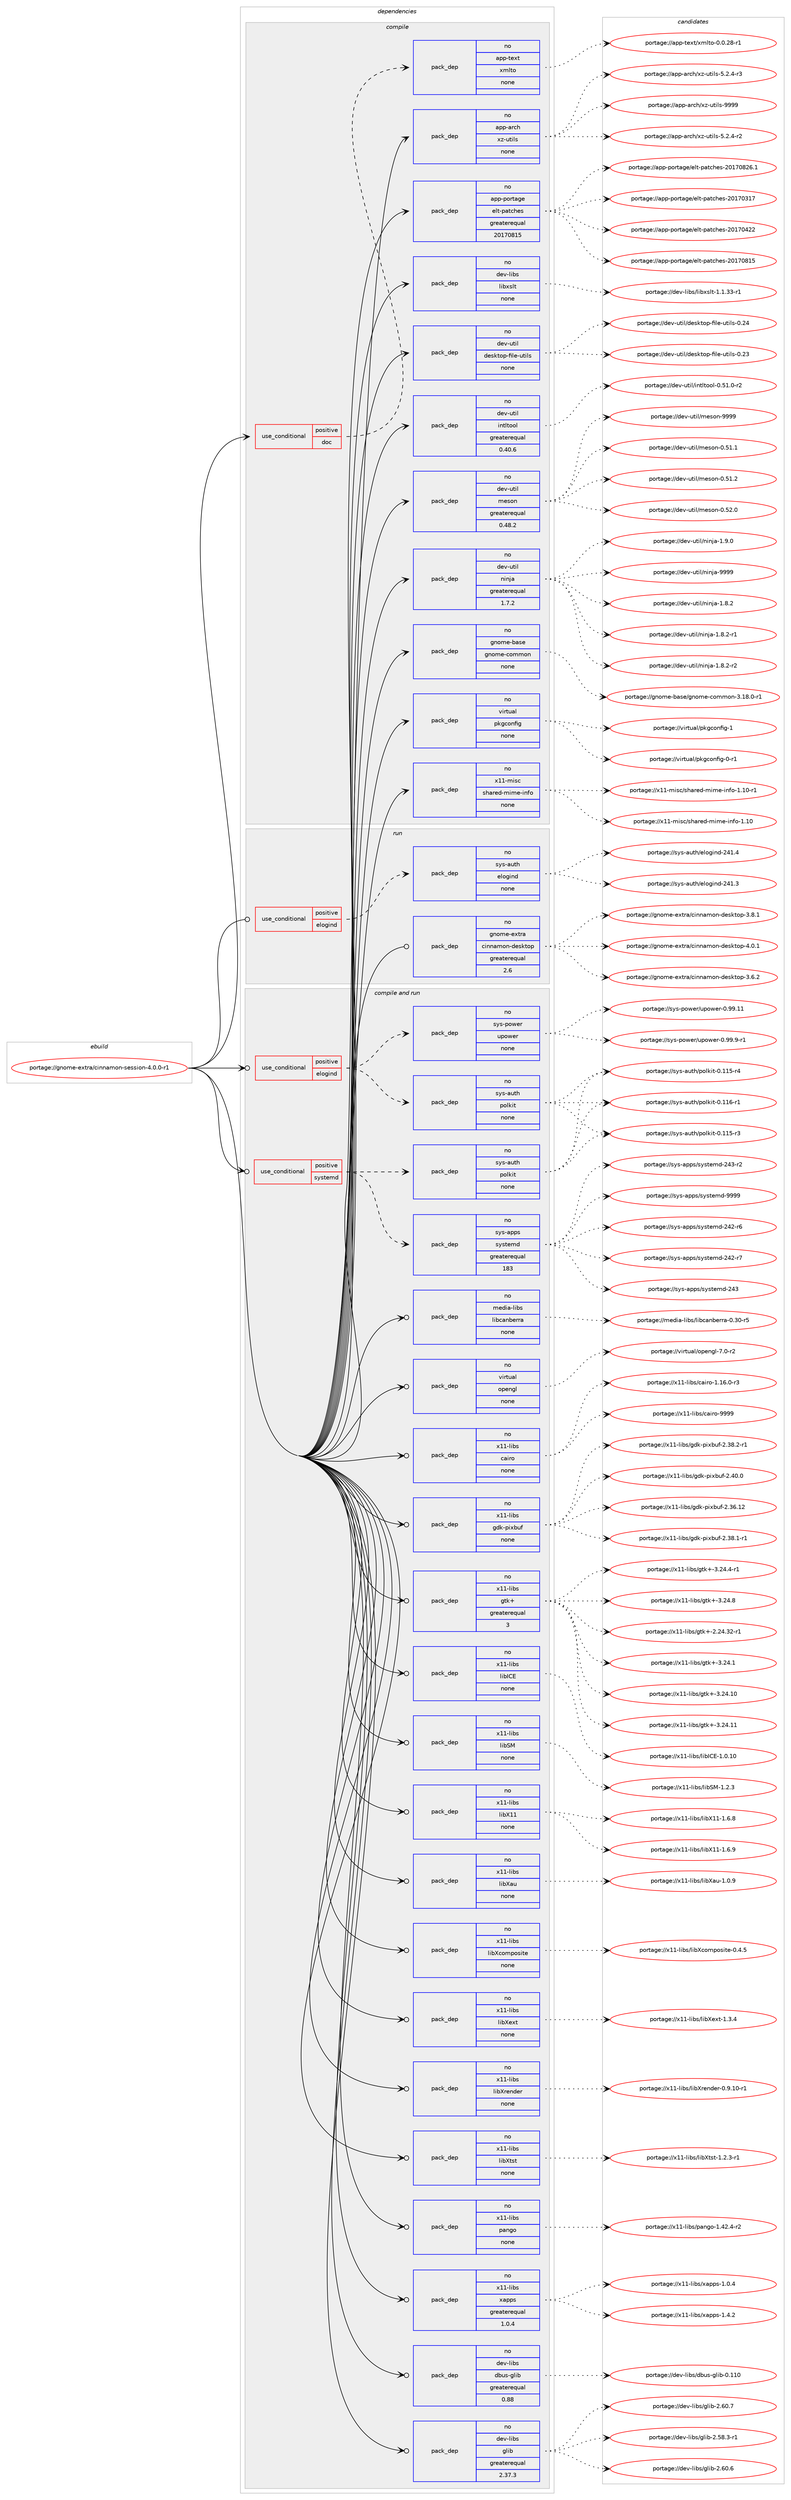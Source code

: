 digraph prolog {

# *************
# Graph options
# *************

newrank=true;
concentrate=true;
compound=true;
graph [rankdir=LR,fontname=Helvetica,fontsize=10,ranksep=1.5];#, ranksep=2.5, nodesep=0.2];
edge  [arrowhead=vee];
node  [fontname=Helvetica,fontsize=10];

# **********
# The ebuild
# **********

subgraph cluster_leftcol {
color=gray;
rank=same;
label=<<i>ebuild</i>>;
id [label="portage://gnome-extra/cinnamon-session-4.0.0-r1", color=red, width=4, href="../gnome-extra/cinnamon-session-4.0.0-r1.svg"];
}

# ****************
# The dependencies
# ****************

subgraph cluster_midcol {
color=gray;
label=<<i>dependencies</i>>;
subgraph cluster_compile {
fillcolor="#eeeeee";
style=filled;
label=<<i>compile</i>>;
subgraph cond74356 {
dependency280777 [label=<<TABLE BORDER="0" CELLBORDER="1" CELLSPACING="0" CELLPADDING="4"><TR><TD ROWSPAN="3" CELLPADDING="10">use_conditional</TD></TR><TR><TD>positive</TD></TR><TR><TD>doc</TD></TR></TABLE>>, shape=none, color=red];
subgraph pack202318 {
dependency280778 [label=<<TABLE BORDER="0" CELLBORDER="1" CELLSPACING="0" CELLPADDING="4" WIDTH="220"><TR><TD ROWSPAN="6" CELLPADDING="30">pack_dep</TD></TR><TR><TD WIDTH="110">no</TD></TR><TR><TD>app-text</TD></TR><TR><TD>xmlto</TD></TR><TR><TD>none</TD></TR><TR><TD></TD></TR></TABLE>>, shape=none, color=blue];
}
dependency280777:e -> dependency280778:w [weight=20,style="dashed",arrowhead="vee"];
}
id:e -> dependency280777:w [weight=20,style="solid",arrowhead="vee"];
subgraph pack202319 {
dependency280779 [label=<<TABLE BORDER="0" CELLBORDER="1" CELLSPACING="0" CELLPADDING="4" WIDTH="220"><TR><TD ROWSPAN="6" CELLPADDING="30">pack_dep</TD></TR><TR><TD WIDTH="110">no</TD></TR><TR><TD>app-arch</TD></TR><TR><TD>xz-utils</TD></TR><TR><TD>none</TD></TR><TR><TD></TD></TR></TABLE>>, shape=none, color=blue];
}
id:e -> dependency280779:w [weight=20,style="solid",arrowhead="vee"];
subgraph pack202320 {
dependency280780 [label=<<TABLE BORDER="0" CELLBORDER="1" CELLSPACING="0" CELLPADDING="4" WIDTH="220"><TR><TD ROWSPAN="6" CELLPADDING="30">pack_dep</TD></TR><TR><TD WIDTH="110">no</TD></TR><TR><TD>app-portage</TD></TR><TR><TD>elt-patches</TD></TR><TR><TD>greaterequal</TD></TR><TR><TD>20170815</TD></TR></TABLE>>, shape=none, color=blue];
}
id:e -> dependency280780:w [weight=20,style="solid",arrowhead="vee"];
subgraph pack202321 {
dependency280781 [label=<<TABLE BORDER="0" CELLBORDER="1" CELLSPACING="0" CELLPADDING="4" WIDTH="220"><TR><TD ROWSPAN="6" CELLPADDING="30">pack_dep</TD></TR><TR><TD WIDTH="110">no</TD></TR><TR><TD>dev-libs</TD></TR><TR><TD>libxslt</TD></TR><TR><TD>none</TD></TR><TR><TD></TD></TR></TABLE>>, shape=none, color=blue];
}
id:e -> dependency280781:w [weight=20,style="solid",arrowhead="vee"];
subgraph pack202322 {
dependency280782 [label=<<TABLE BORDER="0" CELLBORDER="1" CELLSPACING="0" CELLPADDING="4" WIDTH="220"><TR><TD ROWSPAN="6" CELLPADDING="30">pack_dep</TD></TR><TR><TD WIDTH="110">no</TD></TR><TR><TD>dev-util</TD></TR><TR><TD>desktop-file-utils</TD></TR><TR><TD>none</TD></TR><TR><TD></TD></TR></TABLE>>, shape=none, color=blue];
}
id:e -> dependency280782:w [weight=20,style="solid",arrowhead="vee"];
subgraph pack202323 {
dependency280783 [label=<<TABLE BORDER="0" CELLBORDER="1" CELLSPACING="0" CELLPADDING="4" WIDTH="220"><TR><TD ROWSPAN="6" CELLPADDING="30">pack_dep</TD></TR><TR><TD WIDTH="110">no</TD></TR><TR><TD>dev-util</TD></TR><TR><TD>intltool</TD></TR><TR><TD>greaterequal</TD></TR><TR><TD>0.40.6</TD></TR></TABLE>>, shape=none, color=blue];
}
id:e -> dependency280783:w [weight=20,style="solid",arrowhead="vee"];
subgraph pack202324 {
dependency280784 [label=<<TABLE BORDER="0" CELLBORDER="1" CELLSPACING="0" CELLPADDING="4" WIDTH="220"><TR><TD ROWSPAN="6" CELLPADDING="30">pack_dep</TD></TR><TR><TD WIDTH="110">no</TD></TR><TR><TD>dev-util</TD></TR><TR><TD>meson</TD></TR><TR><TD>greaterequal</TD></TR><TR><TD>0.48.2</TD></TR></TABLE>>, shape=none, color=blue];
}
id:e -> dependency280784:w [weight=20,style="solid",arrowhead="vee"];
subgraph pack202325 {
dependency280785 [label=<<TABLE BORDER="0" CELLBORDER="1" CELLSPACING="0" CELLPADDING="4" WIDTH="220"><TR><TD ROWSPAN="6" CELLPADDING="30">pack_dep</TD></TR><TR><TD WIDTH="110">no</TD></TR><TR><TD>dev-util</TD></TR><TR><TD>ninja</TD></TR><TR><TD>greaterequal</TD></TR><TR><TD>1.7.2</TD></TR></TABLE>>, shape=none, color=blue];
}
id:e -> dependency280785:w [weight=20,style="solid",arrowhead="vee"];
subgraph pack202326 {
dependency280786 [label=<<TABLE BORDER="0" CELLBORDER="1" CELLSPACING="0" CELLPADDING="4" WIDTH="220"><TR><TD ROWSPAN="6" CELLPADDING="30">pack_dep</TD></TR><TR><TD WIDTH="110">no</TD></TR><TR><TD>gnome-base</TD></TR><TR><TD>gnome-common</TD></TR><TR><TD>none</TD></TR><TR><TD></TD></TR></TABLE>>, shape=none, color=blue];
}
id:e -> dependency280786:w [weight=20,style="solid",arrowhead="vee"];
subgraph pack202327 {
dependency280787 [label=<<TABLE BORDER="0" CELLBORDER="1" CELLSPACING="0" CELLPADDING="4" WIDTH="220"><TR><TD ROWSPAN="6" CELLPADDING="30">pack_dep</TD></TR><TR><TD WIDTH="110">no</TD></TR><TR><TD>virtual</TD></TR><TR><TD>pkgconfig</TD></TR><TR><TD>none</TD></TR><TR><TD></TD></TR></TABLE>>, shape=none, color=blue];
}
id:e -> dependency280787:w [weight=20,style="solid",arrowhead="vee"];
subgraph pack202328 {
dependency280788 [label=<<TABLE BORDER="0" CELLBORDER="1" CELLSPACING="0" CELLPADDING="4" WIDTH="220"><TR><TD ROWSPAN="6" CELLPADDING="30">pack_dep</TD></TR><TR><TD WIDTH="110">no</TD></TR><TR><TD>x11-misc</TD></TR><TR><TD>shared-mime-info</TD></TR><TR><TD>none</TD></TR><TR><TD></TD></TR></TABLE>>, shape=none, color=blue];
}
id:e -> dependency280788:w [weight=20,style="solid",arrowhead="vee"];
}
subgraph cluster_compileandrun {
fillcolor="#eeeeee";
style=filled;
label=<<i>compile and run</i>>;
subgraph cond74357 {
dependency280789 [label=<<TABLE BORDER="0" CELLBORDER="1" CELLSPACING="0" CELLPADDING="4"><TR><TD ROWSPAN="3" CELLPADDING="10">use_conditional</TD></TR><TR><TD>positive</TD></TR><TR><TD>elogind</TD></TR></TABLE>>, shape=none, color=red];
subgraph pack202329 {
dependency280790 [label=<<TABLE BORDER="0" CELLBORDER="1" CELLSPACING="0" CELLPADDING="4" WIDTH="220"><TR><TD ROWSPAN="6" CELLPADDING="30">pack_dep</TD></TR><TR><TD WIDTH="110">no</TD></TR><TR><TD>sys-power</TD></TR><TR><TD>upower</TD></TR><TR><TD>none</TD></TR><TR><TD></TD></TR></TABLE>>, shape=none, color=blue];
}
dependency280789:e -> dependency280790:w [weight=20,style="dashed",arrowhead="vee"];
subgraph pack202330 {
dependency280791 [label=<<TABLE BORDER="0" CELLBORDER="1" CELLSPACING="0" CELLPADDING="4" WIDTH="220"><TR><TD ROWSPAN="6" CELLPADDING="30">pack_dep</TD></TR><TR><TD WIDTH="110">no</TD></TR><TR><TD>sys-auth</TD></TR><TR><TD>polkit</TD></TR><TR><TD>none</TD></TR><TR><TD></TD></TR></TABLE>>, shape=none, color=blue];
}
dependency280789:e -> dependency280791:w [weight=20,style="dashed",arrowhead="vee"];
}
id:e -> dependency280789:w [weight=20,style="solid",arrowhead="odotvee"];
subgraph cond74358 {
dependency280792 [label=<<TABLE BORDER="0" CELLBORDER="1" CELLSPACING="0" CELLPADDING="4"><TR><TD ROWSPAN="3" CELLPADDING="10">use_conditional</TD></TR><TR><TD>positive</TD></TR><TR><TD>systemd</TD></TR></TABLE>>, shape=none, color=red];
subgraph pack202331 {
dependency280793 [label=<<TABLE BORDER="0" CELLBORDER="1" CELLSPACING="0" CELLPADDING="4" WIDTH="220"><TR><TD ROWSPAN="6" CELLPADDING="30">pack_dep</TD></TR><TR><TD WIDTH="110">no</TD></TR><TR><TD>sys-apps</TD></TR><TR><TD>systemd</TD></TR><TR><TD>greaterequal</TD></TR><TR><TD>183</TD></TR></TABLE>>, shape=none, color=blue];
}
dependency280792:e -> dependency280793:w [weight=20,style="dashed",arrowhead="vee"];
subgraph pack202332 {
dependency280794 [label=<<TABLE BORDER="0" CELLBORDER="1" CELLSPACING="0" CELLPADDING="4" WIDTH="220"><TR><TD ROWSPAN="6" CELLPADDING="30">pack_dep</TD></TR><TR><TD WIDTH="110">no</TD></TR><TR><TD>sys-auth</TD></TR><TR><TD>polkit</TD></TR><TR><TD>none</TD></TR><TR><TD></TD></TR></TABLE>>, shape=none, color=blue];
}
dependency280792:e -> dependency280794:w [weight=20,style="dashed",arrowhead="vee"];
}
id:e -> dependency280792:w [weight=20,style="solid",arrowhead="odotvee"];
subgraph pack202333 {
dependency280795 [label=<<TABLE BORDER="0" CELLBORDER="1" CELLSPACING="0" CELLPADDING="4" WIDTH="220"><TR><TD ROWSPAN="6" CELLPADDING="30">pack_dep</TD></TR><TR><TD WIDTH="110">no</TD></TR><TR><TD>dev-libs</TD></TR><TR><TD>dbus-glib</TD></TR><TR><TD>greaterequal</TD></TR><TR><TD>0.88</TD></TR></TABLE>>, shape=none, color=blue];
}
id:e -> dependency280795:w [weight=20,style="solid",arrowhead="odotvee"];
subgraph pack202334 {
dependency280796 [label=<<TABLE BORDER="0" CELLBORDER="1" CELLSPACING="0" CELLPADDING="4" WIDTH="220"><TR><TD ROWSPAN="6" CELLPADDING="30">pack_dep</TD></TR><TR><TD WIDTH="110">no</TD></TR><TR><TD>dev-libs</TD></TR><TR><TD>glib</TD></TR><TR><TD>greaterequal</TD></TR><TR><TD>2.37.3</TD></TR></TABLE>>, shape=none, color=blue];
}
id:e -> dependency280796:w [weight=20,style="solid",arrowhead="odotvee"];
subgraph pack202335 {
dependency280797 [label=<<TABLE BORDER="0" CELLBORDER="1" CELLSPACING="0" CELLPADDING="4" WIDTH="220"><TR><TD ROWSPAN="6" CELLPADDING="30">pack_dep</TD></TR><TR><TD WIDTH="110">no</TD></TR><TR><TD>media-libs</TD></TR><TR><TD>libcanberra</TD></TR><TR><TD>none</TD></TR><TR><TD></TD></TR></TABLE>>, shape=none, color=blue];
}
id:e -> dependency280797:w [weight=20,style="solid",arrowhead="odotvee"];
subgraph pack202336 {
dependency280798 [label=<<TABLE BORDER="0" CELLBORDER="1" CELLSPACING="0" CELLPADDING="4" WIDTH="220"><TR><TD ROWSPAN="6" CELLPADDING="30">pack_dep</TD></TR><TR><TD WIDTH="110">no</TD></TR><TR><TD>virtual</TD></TR><TR><TD>opengl</TD></TR><TR><TD>none</TD></TR><TR><TD></TD></TR></TABLE>>, shape=none, color=blue];
}
id:e -> dependency280798:w [weight=20,style="solid",arrowhead="odotvee"];
subgraph pack202337 {
dependency280799 [label=<<TABLE BORDER="0" CELLBORDER="1" CELLSPACING="0" CELLPADDING="4" WIDTH="220"><TR><TD ROWSPAN="6" CELLPADDING="30">pack_dep</TD></TR><TR><TD WIDTH="110">no</TD></TR><TR><TD>x11-libs</TD></TR><TR><TD>cairo</TD></TR><TR><TD>none</TD></TR><TR><TD></TD></TR></TABLE>>, shape=none, color=blue];
}
id:e -> dependency280799:w [weight=20,style="solid",arrowhead="odotvee"];
subgraph pack202338 {
dependency280800 [label=<<TABLE BORDER="0" CELLBORDER="1" CELLSPACING="0" CELLPADDING="4" WIDTH="220"><TR><TD ROWSPAN="6" CELLPADDING="30">pack_dep</TD></TR><TR><TD WIDTH="110">no</TD></TR><TR><TD>x11-libs</TD></TR><TR><TD>gdk-pixbuf</TD></TR><TR><TD>none</TD></TR><TR><TD></TD></TR></TABLE>>, shape=none, color=blue];
}
id:e -> dependency280800:w [weight=20,style="solid",arrowhead="odotvee"];
subgraph pack202339 {
dependency280801 [label=<<TABLE BORDER="0" CELLBORDER="1" CELLSPACING="0" CELLPADDING="4" WIDTH="220"><TR><TD ROWSPAN="6" CELLPADDING="30">pack_dep</TD></TR><TR><TD WIDTH="110">no</TD></TR><TR><TD>x11-libs</TD></TR><TR><TD>gtk+</TD></TR><TR><TD>greaterequal</TD></TR><TR><TD>3</TD></TR></TABLE>>, shape=none, color=blue];
}
id:e -> dependency280801:w [weight=20,style="solid",arrowhead="odotvee"];
subgraph pack202340 {
dependency280802 [label=<<TABLE BORDER="0" CELLBORDER="1" CELLSPACING="0" CELLPADDING="4" WIDTH="220"><TR><TD ROWSPAN="6" CELLPADDING="30">pack_dep</TD></TR><TR><TD WIDTH="110">no</TD></TR><TR><TD>x11-libs</TD></TR><TR><TD>libICE</TD></TR><TR><TD>none</TD></TR><TR><TD></TD></TR></TABLE>>, shape=none, color=blue];
}
id:e -> dependency280802:w [weight=20,style="solid",arrowhead="odotvee"];
subgraph pack202341 {
dependency280803 [label=<<TABLE BORDER="0" CELLBORDER="1" CELLSPACING="0" CELLPADDING="4" WIDTH="220"><TR><TD ROWSPAN="6" CELLPADDING="30">pack_dep</TD></TR><TR><TD WIDTH="110">no</TD></TR><TR><TD>x11-libs</TD></TR><TR><TD>libSM</TD></TR><TR><TD>none</TD></TR><TR><TD></TD></TR></TABLE>>, shape=none, color=blue];
}
id:e -> dependency280803:w [weight=20,style="solid",arrowhead="odotvee"];
subgraph pack202342 {
dependency280804 [label=<<TABLE BORDER="0" CELLBORDER="1" CELLSPACING="0" CELLPADDING="4" WIDTH="220"><TR><TD ROWSPAN="6" CELLPADDING="30">pack_dep</TD></TR><TR><TD WIDTH="110">no</TD></TR><TR><TD>x11-libs</TD></TR><TR><TD>libX11</TD></TR><TR><TD>none</TD></TR><TR><TD></TD></TR></TABLE>>, shape=none, color=blue];
}
id:e -> dependency280804:w [weight=20,style="solid",arrowhead="odotvee"];
subgraph pack202343 {
dependency280805 [label=<<TABLE BORDER="0" CELLBORDER="1" CELLSPACING="0" CELLPADDING="4" WIDTH="220"><TR><TD ROWSPAN="6" CELLPADDING="30">pack_dep</TD></TR><TR><TD WIDTH="110">no</TD></TR><TR><TD>x11-libs</TD></TR><TR><TD>libXau</TD></TR><TR><TD>none</TD></TR><TR><TD></TD></TR></TABLE>>, shape=none, color=blue];
}
id:e -> dependency280805:w [weight=20,style="solid",arrowhead="odotvee"];
subgraph pack202344 {
dependency280806 [label=<<TABLE BORDER="0" CELLBORDER="1" CELLSPACING="0" CELLPADDING="4" WIDTH="220"><TR><TD ROWSPAN="6" CELLPADDING="30">pack_dep</TD></TR><TR><TD WIDTH="110">no</TD></TR><TR><TD>x11-libs</TD></TR><TR><TD>libXcomposite</TD></TR><TR><TD>none</TD></TR><TR><TD></TD></TR></TABLE>>, shape=none, color=blue];
}
id:e -> dependency280806:w [weight=20,style="solid",arrowhead="odotvee"];
subgraph pack202345 {
dependency280807 [label=<<TABLE BORDER="0" CELLBORDER="1" CELLSPACING="0" CELLPADDING="4" WIDTH="220"><TR><TD ROWSPAN="6" CELLPADDING="30">pack_dep</TD></TR><TR><TD WIDTH="110">no</TD></TR><TR><TD>x11-libs</TD></TR><TR><TD>libXext</TD></TR><TR><TD>none</TD></TR><TR><TD></TD></TR></TABLE>>, shape=none, color=blue];
}
id:e -> dependency280807:w [weight=20,style="solid",arrowhead="odotvee"];
subgraph pack202346 {
dependency280808 [label=<<TABLE BORDER="0" CELLBORDER="1" CELLSPACING="0" CELLPADDING="4" WIDTH="220"><TR><TD ROWSPAN="6" CELLPADDING="30">pack_dep</TD></TR><TR><TD WIDTH="110">no</TD></TR><TR><TD>x11-libs</TD></TR><TR><TD>libXrender</TD></TR><TR><TD>none</TD></TR><TR><TD></TD></TR></TABLE>>, shape=none, color=blue];
}
id:e -> dependency280808:w [weight=20,style="solid",arrowhead="odotvee"];
subgraph pack202347 {
dependency280809 [label=<<TABLE BORDER="0" CELLBORDER="1" CELLSPACING="0" CELLPADDING="4" WIDTH="220"><TR><TD ROWSPAN="6" CELLPADDING="30">pack_dep</TD></TR><TR><TD WIDTH="110">no</TD></TR><TR><TD>x11-libs</TD></TR><TR><TD>libXtst</TD></TR><TR><TD>none</TD></TR><TR><TD></TD></TR></TABLE>>, shape=none, color=blue];
}
id:e -> dependency280809:w [weight=20,style="solid",arrowhead="odotvee"];
subgraph pack202348 {
dependency280810 [label=<<TABLE BORDER="0" CELLBORDER="1" CELLSPACING="0" CELLPADDING="4" WIDTH="220"><TR><TD ROWSPAN="6" CELLPADDING="30">pack_dep</TD></TR><TR><TD WIDTH="110">no</TD></TR><TR><TD>x11-libs</TD></TR><TR><TD>pango</TD></TR><TR><TD>none</TD></TR><TR><TD></TD></TR></TABLE>>, shape=none, color=blue];
}
id:e -> dependency280810:w [weight=20,style="solid",arrowhead="odotvee"];
subgraph pack202349 {
dependency280811 [label=<<TABLE BORDER="0" CELLBORDER="1" CELLSPACING="0" CELLPADDING="4" WIDTH="220"><TR><TD ROWSPAN="6" CELLPADDING="30">pack_dep</TD></TR><TR><TD WIDTH="110">no</TD></TR><TR><TD>x11-libs</TD></TR><TR><TD>xapps</TD></TR><TR><TD>greaterequal</TD></TR><TR><TD>1.0.4</TD></TR></TABLE>>, shape=none, color=blue];
}
id:e -> dependency280811:w [weight=20,style="solid",arrowhead="odotvee"];
}
subgraph cluster_run {
fillcolor="#eeeeee";
style=filled;
label=<<i>run</i>>;
subgraph cond74359 {
dependency280812 [label=<<TABLE BORDER="0" CELLBORDER="1" CELLSPACING="0" CELLPADDING="4"><TR><TD ROWSPAN="3" CELLPADDING="10">use_conditional</TD></TR><TR><TD>positive</TD></TR><TR><TD>elogind</TD></TR></TABLE>>, shape=none, color=red];
subgraph pack202350 {
dependency280813 [label=<<TABLE BORDER="0" CELLBORDER="1" CELLSPACING="0" CELLPADDING="4" WIDTH="220"><TR><TD ROWSPAN="6" CELLPADDING="30">pack_dep</TD></TR><TR><TD WIDTH="110">no</TD></TR><TR><TD>sys-auth</TD></TR><TR><TD>elogind</TD></TR><TR><TD>none</TD></TR><TR><TD></TD></TR></TABLE>>, shape=none, color=blue];
}
dependency280812:e -> dependency280813:w [weight=20,style="dashed",arrowhead="vee"];
}
id:e -> dependency280812:w [weight=20,style="solid",arrowhead="odot"];
subgraph pack202351 {
dependency280814 [label=<<TABLE BORDER="0" CELLBORDER="1" CELLSPACING="0" CELLPADDING="4" WIDTH="220"><TR><TD ROWSPAN="6" CELLPADDING="30">pack_dep</TD></TR><TR><TD WIDTH="110">no</TD></TR><TR><TD>gnome-extra</TD></TR><TR><TD>cinnamon-desktop</TD></TR><TR><TD>greaterequal</TD></TR><TR><TD>2.6</TD></TR></TABLE>>, shape=none, color=blue];
}
id:e -> dependency280814:w [weight=20,style="solid",arrowhead="odot"];
}
}

# **************
# The candidates
# **************

subgraph cluster_choices {
rank=same;
color=gray;
label=<<i>candidates</i>>;

subgraph choice202318 {
color=black;
nodesep=1;
choiceportage971121124511610112011647120109108116111454846484650564511449 [label="portage://app-text/xmlto-0.0.28-r1", color=red, width=4,href="../app-text/xmlto-0.0.28-r1.svg"];
dependency280778:e -> choiceportage971121124511610112011647120109108116111454846484650564511449:w [style=dotted,weight="100"];
}
subgraph choice202319 {
color=black;
nodesep=1;
choiceportage9711211245971149910447120122451171161051081154553465046524511450 [label="portage://app-arch/xz-utils-5.2.4-r2", color=red, width=4,href="../app-arch/xz-utils-5.2.4-r2.svg"];
choiceportage9711211245971149910447120122451171161051081154553465046524511451 [label="portage://app-arch/xz-utils-5.2.4-r3", color=red, width=4,href="../app-arch/xz-utils-5.2.4-r3.svg"];
choiceportage9711211245971149910447120122451171161051081154557575757 [label="portage://app-arch/xz-utils-9999", color=red, width=4,href="../app-arch/xz-utils-9999.svg"];
dependency280779:e -> choiceportage9711211245971149910447120122451171161051081154553465046524511450:w [style=dotted,weight="100"];
dependency280779:e -> choiceportage9711211245971149910447120122451171161051081154553465046524511451:w [style=dotted,weight="100"];
dependency280779:e -> choiceportage9711211245971149910447120122451171161051081154557575757:w [style=dotted,weight="100"];
}
subgraph choice202320 {
color=black;
nodesep=1;
choiceportage97112112451121111141169710310147101108116451129711699104101115455048495548514955 [label="portage://app-portage/elt-patches-20170317", color=red, width=4,href="../app-portage/elt-patches-20170317.svg"];
choiceportage97112112451121111141169710310147101108116451129711699104101115455048495548525050 [label="portage://app-portage/elt-patches-20170422", color=red, width=4,href="../app-portage/elt-patches-20170422.svg"];
choiceportage97112112451121111141169710310147101108116451129711699104101115455048495548564953 [label="portage://app-portage/elt-patches-20170815", color=red, width=4,href="../app-portage/elt-patches-20170815.svg"];
choiceportage971121124511211111411697103101471011081164511297116991041011154550484955485650544649 [label="portage://app-portage/elt-patches-20170826.1", color=red, width=4,href="../app-portage/elt-patches-20170826.1.svg"];
dependency280780:e -> choiceportage97112112451121111141169710310147101108116451129711699104101115455048495548514955:w [style=dotted,weight="100"];
dependency280780:e -> choiceportage97112112451121111141169710310147101108116451129711699104101115455048495548525050:w [style=dotted,weight="100"];
dependency280780:e -> choiceportage97112112451121111141169710310147101108116451129711699104101115455048495548564953:w [style=dotted,weight="100"];
dependency280780:e -> choiceportage971121124511211111411697103101471011081164511297116991041011154550484955485650544649:w [style=dotted,weight="100"];
}
subgraph choice202321 {
color=black;
nodesep=1;
choiceportage10010111845108105981154710810598120115108116454946494651514511449 [label="portage://dev-libs/libxslt-1.1.33-r1", color=red, width=4,href="../dev-libs/libxslt-1.1.33-r1.svg"];
dependency280781:e -> choiceportage10010111845108105981154710810598120115108116454946494651514511449:w [style=dotted,weight="100"];
}
subgraph choice202322 {
color=black;
nodesep=1;
choiceportage100101118451171161051084710010111510711611111245102105108101451171161051081154548465051 [label="portage://dev-util/desktop-file-utils-0.23", color=red, width=4,href="../dev-util/desktop-file-utils-0.23.svg"];
choiceportage100101118451171161051084710010111510711611111245102105108101451171161051081154548465052 [label="portage://dev-util/desktop-file-utils-0.24", color=red, width=4,href="../dev-util/desktop-file-utils-0.24.svg"];
dependency280782:e -> choiceportage100101118451171161051084710010111510711611111245102105108101451171161051081154548465051:w [style=dotted,weight="100"];
dependency280782:e -> choiceportage100101118451171161051084710010111510711611111245102105108101451171161051081154548465052:w [style=dotted,weight="100"];
}
subgraph choice202323 {
color=black;
nodesep=1;
choiceportage1001011184511711610510847105110116108116111111108454846534946484511450 [label="portage://dev-util/intltool-0.51.0-r2", color=red, width=4,href="../dev-util/intltool-0.51.0-r2.svg"];
dependency280783:e -> choiceportage1001011184511711610510847105110116108116111111108454846534946484511450:w [style=dotted,weight="100"];
}
subgraph choice202324 {
color=black;
nodesep=1;
choiceportage100101118451171161051084710910111511111045484653494649 [label="portage://dev-util/meson-0.51.1", color=red, width=4,href="../dev-util/meson-0.51.1.svg"];
choiceportage100101118451171161051084710910111511111045484653494650 [label="portage://dev-util/meson-0.51.2", color=red, width=4,href="../dev-util/meson-0.51.2.svg"];
choiceportage100101118451171161051084710910111511111045484653504648 [label="portage://dev-util/meson-0.52.0", color=red, width=4,href="../dev-util/meson-0.52.0.svg"];
choiceportage10010111845117116105108471091011151111104557575757 [label="portage://dev-util/meson-9999", color=red, width=4,href="../dev-util/meson-9999.svg"];
dependency280784:e -> choiceportage100101118451171161051084710910111511111045484653494649:w [style=dotted,weight="100"];
dependency280784:e -> choiceportage100101118451171161051084710910111511111045484653494650:w [style=dotted,weight="100"];
dependency280784:e -> choiceportage100101118451171161051084710910111511111045484653504648:w [style=dotted,weight="100"];
dependency280784:e -> choiceportage10010111845117116105108471091011151111104557575757:w [style=dotted,weight="100"];
}
subgraph choice202325 {
color=black;
nodesep=1;
choiceportage100101118451171161051084711010511010697454946564650 [label="portage://dev-util/ninja-1.8.2", color=red, width=4,href="../dev-util/ninja-1.8.2.svg"];
choiceportage1001011184511711610510847110105110106974549465646504511449 [label="portage://dev-util/ninja-1.8.2-r1", color=red, width=4,href="../dev-util/ninja-1.8.2-r1.svg"];
choiceportage1001011184511711610510847110105110106974549465646504511450 [label="portage://dev-util/ninja-1.8.2-r2", color=red, width=4,href="../dev-util/ninja-1.8.2-r2.svg"];
choiceportage100101118451171161051084711010511010697454946574648 [label="portage://dev-util/ninja-1.9.0", color=red, width=4,href="../dev-util/ninja-1.9.0.svg"];
choiceportage1001011184511711610510847110105110106974557575757 [label="portage://dev-util/ninja-9999", color=red, width=4,href="../dev-util/ninja-9999.svg"];
dependency280785:e -> choiceportage100101118451171161051084711010511010697454946564650:w [style=dotted,weight="100"];
dependency280785:e -> choiceportage1001011184511711610510847110105110106974549465646504511449:w [style=dotted,weight="100"];
dependency280785:e -> choiceportage1001011184511711610510847110105110106974549465646504511450:w [style=dotted,weight="100"];
dependency280785:e -> choiceportage100101118451171161051084711010511010697454946574648:w [style=dotted,weight="100"];
dependency280785:e -> choiceportage1001011184511711610510847110105110106974557575757:w [style=dotted,weight="100"];
}
subgraph choice202326 {
color=black;
nodesep=1;
choiceportage103110111109101459897115101471031101111091014599111109109111110455146495646484511449 [label="portage://gnome-base/gnome-common-3.18.0-r1", color=red, width=4,href="../gnome-base/gnome-common-3.18.0-r1.svg"];
dependency280786:e -> choiceportage103110111109101459897115101471031101111091014599111109109111110455146495646484511449:w [style=dotted,weight="100"];
}
subgraph choice202327 {
color=black;
nodesep=1;
choiceportage11810511411611797108471121071039911111010210510345484511449 [label="portage://virtual/pkgconfig-0-r1", color=red, width=4,href="../virtual/pkgconfig-0-r1.svg"];
choiceportage1181051141161179710847112107103991111101021051034549 [label="portage://virtual/pkgconfig-1", color=red, width=4,href="../virtual/pkgconfig-1.svg"];
dependency280787:e -> choiceportage11810511411611797108471121071039911111010210510345484511449:w [style=dotted,weight="100"];
dependency280787:e -> choiceportage1181051141161179710847112107103991111101021051034549:w [style=dotted,weight="100"];
}
subgraph choice202328 {
color=black;
nodesep=1;
choiceportage12049494510910511599471151049711410110045109105109101451051101021114549464948 [label="portage://x11-misc/shared-mime-info-1.10", color=red, width=4,href="../x11-misc/shared-mime-info-1.10.svg"];
choiceportage120494945109105115994711510497114101100451091051091014510511010211145494649484511449 [label="portage://x11-misc/shared-mime-info-1.10-r1", color=red, width=4,href="../x11-misc/shared-mime-info-1.10-r1.svg"];
dependency280788:e -> choiceportage12049494510910511599471151049711410110045109105109101451051101021114549464948:w [style=dotted,weight="100"];
dependency280788:e -> choiceportage120494945109105115994711510497114101100451091051091014510511010211145494649484511449:w [style=dotted,weight="100"];
}
subgraph choice202329 {
color=black;
nodesep=1;
choiceportage11512111545112111119101114471171121111191011144548465757464949 [label="portage://sys-power/upower-0.99.11", color=red, width=4,href="../sys-power/upower-0.99.11.svg"];
choiceportage1151211154511211111910111447117112111119101114454846575746574511449 [label="portage://sys-power/upower-0.99.9-r1", color=red, width=4,href="../sys-power/upower-0.99.9-r1.svg"];
dependency280790:e -> choiceportage11512111545112111119101114471171121111191011144548465757464949:w [style=dotted,weight="100"];
dependency280790:e -> choiceportage1151211154511211111910111447117112111119101114454846575746574511449:w [style=dotted,weight="100"];
}
subgraph choice202330 {
color=black;
nodesep=1;
choiceportage1151211154597117116104471121111081071051164548464949534511451 [label="portage://sys-auth/polkit-0.115-r3", color=red, width=4,href="../sys-auth/polkit-0.115-r3.svg"];
choiceportage1151211154597117116104471121111081071051164548464949534511452 [label="portage://sys-auth/polkit-0.115-r4", color=red, width=4,href="../sys-auth/polkit-0.115-r4.svg"];
choiceportage1151211154597117116104471121111081071051164548464949544511449 [label="portage://sys-auth/polkit-0.116-r1", color=red, width=4,href="../sys-auth/polkit-0.116-r1.svg"];
dependency280791:e -> choiceportage1151211154597117116104471121111081071051164548464949534511451:w [style=dotted,weight="100"];
dependency280791:e -> choiceportage1151211154597117116104471121111081071051164548464949534511452:w [style=dotted,weight="100"];
dependency280791:e -> choiceportage1151211154597117116104471121111081071051164548464949544511449:w [style=dotted,weight="100"];
}
subgraph choice202331 {
color=black;
nodesep=1;
choiceportage115121115459711211211547115121115116101109100455052504511454 [label="portage://sys-apps/systemd-242-r6", color=red, width=4,href="../sys-apps/systemd-242-r6.svg"];
choiceportage115121115459711211211547115121115116101109100455052504511455 [label="portage://sys-apps/systemd-242-r7", color=red, width=4,href="../sys-apps/systemd-242-r7.svg"];
choiceportage11512111545971121121154711512111511610110910045505251 [label="portage://sys-apps/systemd-243", color=red, width=4,href="../sys-apps/systemd-243.svg"];
choiceportage115121115459711211211547115121115116101109100455052514511450 [label="portage://sys-apps/systemd-243-r2", color=red, width=4,href="../sys-apps/systemd-243-r2.svg"];
choiceportage1151211154597112112115471151211151161011091004557575757 [label="portage://sys-apps/systemd-9999", color=red, width=4,href="../sys-apps/systemd-9999.svg"];
dependency280793:e -> choiceportage115121115459711211211547115121115116101109100455052504511454:w [style=dotted,weight="100"];
dependency280793:e -> choiceportage115121115459711211211547115121115116101109100455052504511455:w [style=dotted,weight="100"];
dependency280793:e -> choiceportage11512111545971121121154711512111511610110910045505251:w [style=dotted,weight="100"];
dependency280793:e -> choiceportage115121115459711211211547115121115116101109100455052514511450:w [style=dotted,weight="100"];
dependency280793:e -> choiceportage1151211154597112112115471151211151161011091004557575757:w [style=dotted,weight="100"];
}
subgraph choice202332 {
color=black;
nodesep=1;
choiceportage1151211154597117116104471121111081071051164548464949534511451 [label="portage://sys-auth/polkit-0.115-r3", color=red, width=4,href="../sys-auth/polkit-0.115-r3.svg"];
choiceportage1151211154597117116104471121111081071051164548464949534511452 [label="portage://sys-auth/polkit-0.115-r4", color=red, width=4,href="../sys-auth/polkit-0.115-r4.svg"];
choiceportage1151211154597117116104471121111081071051164548464949544511449 [label="portage://sys-auth/polkit-0.116-r1", color=red, width=4,href="../sys-auth/polkit-0.116-r1.svg"];
dependency280794:e -> choiceportage1151211154597117116104471121111081071051164548464949534511451:w [style=dotted,weight="100"];
dependency280794:e -> choiceportage1151211154597117116104471121111081071051164548464949534511452:w [style=dotted,weight="100"];
dependency280794:e -> choiceportage1151211154597117116104471121111081071051164548464949544511449:w [style=dotted,weight="100"];
}
subgraph choice202333 {
color=black;
nodesep=1;
choiceportage100101118451081059811547100981171154510310810598454846494948 [label="portage://dev-libs/dbus-glib-0.110", color=red, width=4,href="../dev-libs/dbus-glib-0.110.svg"];
dependency280795:e -> choiceportage100101118451081059811547100981171154510310810598454846494948:w [style=dotted,weight="100"];
}
subgraph choice202334 {
color=black;
nodesep=1;
choiceportage10010111845108105981154710310810598455046535646514511449 [label="portage://dev-libs/glib-2.58.3-r1", color=red, width=4,href="../dev-libs/glib-2.58.3-r1.svg"];
choiceportage1001011184510810598115471031081059845504654484654 [label="portage://dev-libs/glib-2.60.6", color=red, width=4,href="../dev-libs/glib-2.60.6.svg"];
choiceportage1001011184510810598115471031081059845504654484655 [label="portage://dev-libs/glib-2.60.7", color=red, width=4,href="../dev-libs/glib-2.60.7.svg"];
dependency280796:e -> choiceportage10010111845108105981154710310810598455046535646514511449:w [style=dotted,weight="100"];
dependency280796:e -> choiceportage1001011184510810598115471031081059845504654484654:w [style=dotted,weight="100"];
dependency280796:e -> choiceportage1001011184510810598115471031081059845504654484655:w [style=dotted,weight="100"];
}
subgraph choice202335 {
color=black;
nodesep=1;
choiceportage10910110010597451081059811547108105989997110981011141149745484651484511453 [label="portage://media-libs/libcanberra-0.30-r5", color=red, width=4,href="../media-libs/libcanberra-0.30-r5.svg"];
dependency280797:e -> choiceportage10910110010597451081059811547108105989997110981011141149745484651484511453:w [style=dotted,weight="100"];
}
subgraph choice202336 {
color=black;
nodesep=1;
choiceportage1181051141161179710847111112101110103108455546484511450 [label="portage://virtual/opengl-7.0-r2", color=red, width=4,href="../virtual/opengl-7.0-r2.svg"];
dependency280798:e -> choiceportage1181051141161179710847111112101110103108455546484511450:w [style=dotted,weight="100"];
}
subgraph choice202337 {
color=black;
nodesep=1;
choiceportage12049494510810598115479997105114111454946495446484511451 [label="portage://x11-libs/cairo-1.16.0-r3", color=red, width=4,href="../x11-libs/cairo-1.16.0-r3.svg"];
choiceportage120494945108105981154799971051141114557575757 [label="portage://x11-libs/cairo-9999", color=red, width=4,href="../x11-libs/cairo-9999.svg"];
dependency280799:e -> choiceportage12049494510810598115479997105114111454946495446484511451:w [style=dotted,weight="100"];
dependency280799:e -> choiceportage120494945108105981154799971051141114557575757:w [style=dotted,weight="100"];
}
subgraph choice202338 {
color=black;
nodesep=1;
choiceportage120494945108105981154710310010745112105120981171024550465154464950 [label="portage://x11-libs/gdk-pixbuf-2.36.12", color=red, width=4,href="../x11-libs/gdk-pixbuf-2.36.12.svg"];
choiceportage12049494510810598115471031001074511210512098117102455046515646494511449 [label="portage://x11-libs/gdk-pixbuf-2.38.1-r1", color=red, width=4,href="../x11-libs/gdk-pixbuf-2.38.1-r1.svg"];
choiceportage12049494510810598115471031001074511210512098117102455046515646504511449 [label="portage://x11-libs/gdk-pixbuf-2.38.2-r1", color=red, width=4,href="../x11-libs/gdk-pixbuf-2.38.2-r1.svg"];
choiceportage1204949451081059811547103100107451121051209811710245504652484648 [label="portage://x11-libs/gdk-pixbuf-2.40.0", color=red, width=4,href="../x11-libs/gdk-pixbuf-2.40.0.svg"];
dependency280800:e -> choiceportage120494945108105981154710310010745112105120981171024550465154464950:w [style=dotted,weight="100"];
dependency280800:e -> choiceportage12049494510810598115471031001074511210512098117102455046515646494511449:w [style=dotted,weight="100"];
dependency280800:e -> choiceportage12049494510810598115471031001074511210512098117102455046515646504511449:w [style=dotted,weight="100"];
dependency280800:e -> choiceportage1204949451081059811547103100107451121051209811710245504652484648:w [style=dotted,weight="100"];
}
subgraph choice202339 {
color=black;
nodesep=1;
choiceportage12049494510810598115471031161074345504650524651504511449 [label="portage://x11-libs/gtk+-2.24.32-r1", color=red, width=4,href="../x11-libs/gtk+-2.24.32-r1.svg"];
choiceportage12049494510810598115471031161074345514650524649 [label="portage://x11-libs/gtk+-3.24.1", color=red, width=4,href="../x11-libs/gtk+-3.24.1.svg"];
choiceportage1204949451081059811547103116107434551465052464948 [label="portage://x11-libs/gtk+-3.24.10", color=red, width=4,href="../x11-libs/gtk+-3.24.10.svg"];
choiceportage1204949451081059811547103116107434551465052464949 [label="portage://x11-libs/gtk+-3.24.11", color=red, width=4,href="../x11-libs/gtk+-3.24.11.svg"];
choiceportage120494945108105981154710311610743455146505246524511449 [label="portage://x11-libs/gtk+-3.24.4-r1", color=red, width=4,href="../x11-libs/gtk+-3.24.4-r1.svg"];
choiceportage12049494510810598115471031161074345514650524656 [label="portage://x11-libs/gtk+-3.24.8", color=red, width=4,href="../x11-libs/gtk+-3.24.8.svg"];
dependency280801:e -> choiceportage12049494510810598115471031161074345504650524651504511449:w [style=dotted,weight="100"];
dependency280801:e -> choiceportage12049494510810598115471031161074345514650524649:w [style=dotted,weight="100"];
dependency280801:e -> choiceportage1204949451081059811547103116107434551465052464948:w [style=dotted,weight="100"];
dependency280801:e -> choiceportage1204949451081059811547103116107434551465052464949:w [style=dotted,weight="100"];
dependency280801:e -> choiceportage120494945108105981154710311610743455146505246524511449:w [style=dotted,weight="100"];
dependency280801:e -> choiceportage12049494510810598115471031161074345514650524656:w [style=dotted,weight="100"];
}
subgraph choice202340 {
color=black;
nodesep=1;
choiceportage12049494510810598115471081059873676945494648464948 [label="portage://x11-libs/libICE-1.0.10", color=red, width=4,href="../x11-libs/libICE-1.0.10.svg"];
dependency280802:e -> choiceportage12049494510810598115471081059873676945494648464948:w [style=dotted,weight="100"];
}
subgraph choice202341 {
color=black;
nodesep=1;
choiceportage1204949451081059811547108105988377454946504651 [label="portage://x11-libs/libSM-1.2.3", color=red, width=4,href="../x11-libs/libSM-1.2.3.svg"];
dependency280803:e -> choiceportage1204949451081059811547108105988377454946504651:w [style=dotted,weight="100"];
}
subgraph choice202342 {
color=black;
nodesep=1;
choiceportage120494945108105981154710810598884949454946544656 [label="portage://x11-libs/libX11-1.6.8", color=red, width=4,href="../x11-libs/libX11-1.6.8.svg"];
choiceportage120494945108105981154710810598884949454946544657 [label="portage://x11-libs/libX11-1.6.9", color=red, width=4,href="../x11-libs/libX11-1.6.9.svg"];
dependency280804:e -> choiceportage120494945108105981154710810598884949454946544656:w [style=dotted,weight="100"];
dependency280804:e -> choiceportage120494945108105981154710810598884949454946544657:w [style=dotted,weight="100"];
}
subgraph choice202343 {
color=black;
nodesep=1;
choiceportage1204949451081059811547108105988897117454946484657 [label="portage://x11-libs/libXau-1.0.9", color=red, width=4,href="../x11-libs/libXau-1.0.9.svg"];
dependency280805:e -> choiceportage1204949451081059811547108105988897117454946484657:w [style=dotted,weight="100"];
}
subgraph choice202344 {
color=black;
nodesep=1;
choiceportage1204949451081059811547108105988899111109112111115105116101454846524653 [label="portage://x11-libs/libXcomposite-0.4.5", color=red, width=4,href="../x11-libs/libXcomposite-0.4.5.svg"];
dependency280806:e -> choiceportage1204949451081059811547108105988899111109112111115105116101454846524653:w [style=dotted,weight="100"];
}
subgraph choice202345 {
color=black;
nodesep=1;
choiceportage12049494510810598115471081059888101120116454946514652 [label="portage://x11-libs/libXext-1.3.4", color=red, width=4,href="../x11-libs/libXext-1.3.4.svg"];
dependency280807:e -> choiceportage12049494510810598115471081059888101120116454946514652:w [style=dotted,weight="100"];
}
subgraph choice202346 {
color=black;
nodesep=1;
choiceportage12049494510810598115471081059888114101110100101114454846574649484511449 [label="portage://x11-libs/libXrender-0.9.10-r1", color=red, width=4,href="../x11-libs/libXrender-0.9.10-r1.svg"];
dependency280808:e -> choiceportage12049494510810598115471081059888114101110100101114454846574649484511449:w [style=dotted,weight="100"];
}
subgraph choice202347 {
color=black;
nodesep=1;
choiceportage120494945108105981154710810598881161151164549465046514511449 [label="portage://x11-libs/libXtst-1.2.3-r1", color=red, width=4,href="../x11-libs/libXtst-1.2.3-r1.svg"];
dependency280809:e -> choiceportage120494945108105981154710810598881161151164549465046514511449:w [style=dotted,weight="100"];
}
subgraph choice202348 {
color=black;
nodesep=1;
choiceportage120494945108105981154711297110103111454946525046524511450 [label="portage://x11-libs/pango-1.42.4-r2", color=red, width=4,href="../x11-libs/pango-1.42.4-r2.svg"];
dependency280810:e -> choiceportage120494945108105981154711297110103111454946525046524511450:w [style=dotted,weight="100"];
}
subgraph choice202349 {
color=black;
nodesep=1;
choiceportage120494945108105981154712097112112115454946484652 [label="portage://x11-libs/xapps-1.0.4", color=red, width=4,href="../x11-libs/xapps-1.0.4.svg"];
choiceportage120494945108105981154712097112112115454946524650 [label="portage://x11-libs/xapps-1.4.2", color=red, width=4,href="../x11-libs/xapps-1.4.2.svg"];
dependency280811:e -> choiceportage120494945108105981154712097112112115454946484652:w [style=dotted,weight="100"];
dependency280811:e -> choiceportage120494945108105981154712097112112115454946524650:w [style=dotted,weight="100"];
}
subgraph choice202350 {
color=black;
nodesep=1;
choiceportage115121115459711711610447101108111103105110100455052494651 [label="portage://sys-auth/elogind-241.3", color=red, width=4,href="../sys-auth/elogind-241.3.svg"];
choiceportage115121115459711711610447101108111103105110100455052494652 [label="portage://sys-auth/elogind-241.4", color=red, width=4,href="../sys-auth/elogind-241.4.svg"];
dependency280813:e -> choiceportage115121115459711711610447101108111103105110100455052494651:w [style=dotted,weight="100"];
dependency280813:e -> choiceportage115121115459711711610447101108111103105110100455052494652:w [style=dotted,weight="100"];
}
subgraph choice202351 {
color=black;
nodesep=1;
choiceportage103110111109101451011201161149747991051101109710911111045100101115107116111112455146544650 [label="portage://gnome-extra/cinnamon-desktop-3.6.2", color=red, width=4,href="../gnome-extra/cinnamon-desktop-3.6.2.svg"];
choiceportage103110111109101451011201161149747991051101109710911111045100101115107116111112455146564649 [label="portage://gnome-extra/cinnamon-desktop-3.8.1", color=red, width=4,href="../gnome-extra/cinnamon-desktop-3.8.1.svg"];
choiceportage103110111109101451011201161149747991051101109710911111045100101115107116111112455246484649 [label="portage://gnome-extra/cinnamon-desktop-4.0.1", color=red, width=4,href="../gnome-extra/cinnamon-desktop-4.0.1.svg"];
dependency280814:e -> choiceportage103110111109101451011201161149747991051101109710911111045100101115107116111112455146544650:w [style=dotted,weight="100"];
dependency280814:e -> choiceportage103110111109101451011201161149747991051101109710911111045100101115107116111112455146564649:w [style=dotted,weight="100"];
dependency280814:e -> choiceportage103110111109101451011201161149747991051101109710911111045100101115107116111112455246484649:w [style=dotted,weight="100"];
}
}

}
